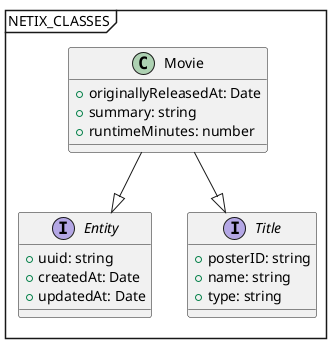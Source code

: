 ' TODO class diagram. Likely single big one, maybe grouped (boxes) by module.
@startuml NETIX_CLASSES
mainframe NETIX_CLASSES
skinparam mainframeBackgroundColor #FFFFFF

interface Entity {
  +uuid: string
  +createdAt: Date
  +updatedAt: Date
}

interface Title {
  +posterID: string
  +name: string
  +type: string
}

class Movie {
  +originallyReleasedAt: Date
  +summary: string
  +runtimeMinutes: number
}
Movie --|> Entity
Movie --|> Title

@enduml